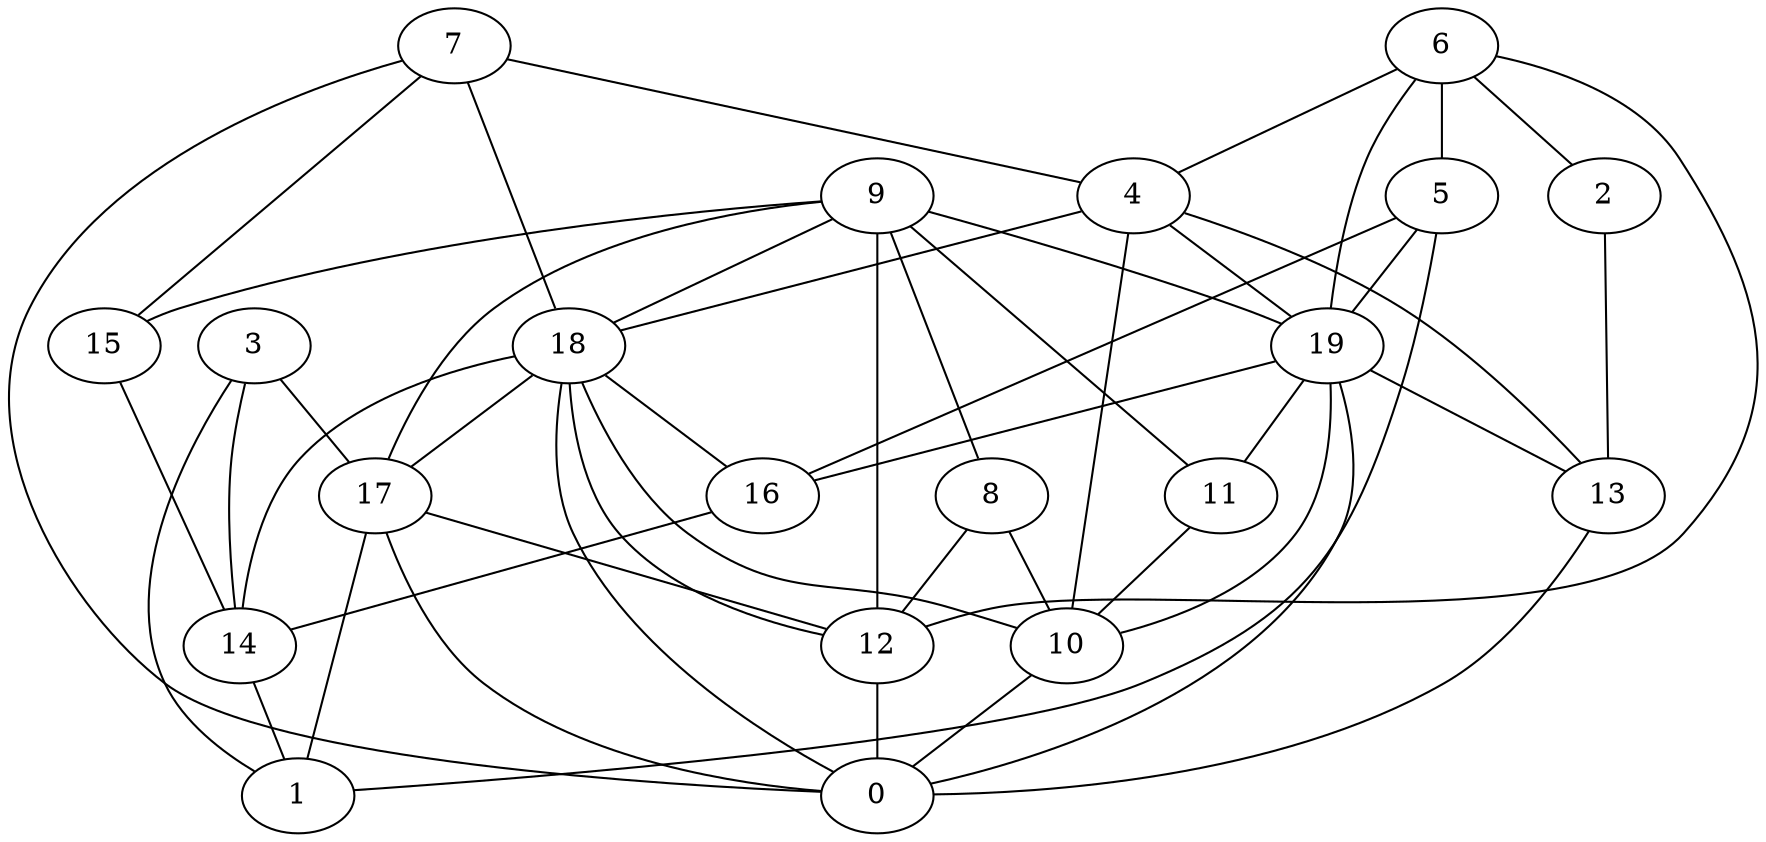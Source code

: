 digraph GG_graph {

subgraph G_graph {
edge [color = black]
"14" -> "1" [dir = none]
"7" -> "18" [dir = none]
"7" -> "4" [dir = none]
"7" -> "15" [dir = none]
"17" -> "12" [dir = none]
"17" -> "1" [dir = none]
"2" -> "13" [dir = none]
"13" -> "0" [dir = none]
"10" -> "0" [dir = none]
"9" -> "8" [dir = none]
"9" -> "15" [dir = none]
"9" -> "19" [dir = none]
"9" -> "12" [dir = none]
"8" -> "12" [dir = none]
"8" -> "10" [dir = none]
"19" -> "16" [dir = none]
"19" -> "10" [dir = none]
"19" -> "0" [dir = none]
"19" -> "11" [dir = none]
"6" -> "4" [dir = none]
"6" -> "2" [dir = none]
"6" -> "19" [dir = none]
"6" -> "12" [dir = none]
"18" -> "12" [dir = none]
"18" -> "16" [dir = none]
"18" -> "17" [dir = none]
"18" -> "10" [dir = none]
"18" -> "14" [dir = none]
"11" -> "10" [dir = none]
"4" -> "10" [dir = none]
"4" -> "19" [dir = none]
"4" -> "13" [dir = none]
"5" -> "16" [dir = none]
"5" -> "19" [dir = none]
"5" -> "1" [dir = none]
"16" -> "14" [dir = none]
"3" -> "14" [dir = none]
"3" -> "17" [dir = none]
"4" -> "18" [dir = none]
"7" -> "0" [dir = none]
"12" -> "0" [dir = none]
"19" -> "13" [dir = none]
"18" -> "0" [dir = none]
"3" -> "1" [dir = none]
"6" -> "5" [dir = none]
"9" -> "18" [dir = none]
"9" -> "11" [dir = none]
"9" -> "17" [dir = none]
"15" -> "14" [dir = none]
"17" -> "0" [dir = none]
}

}
